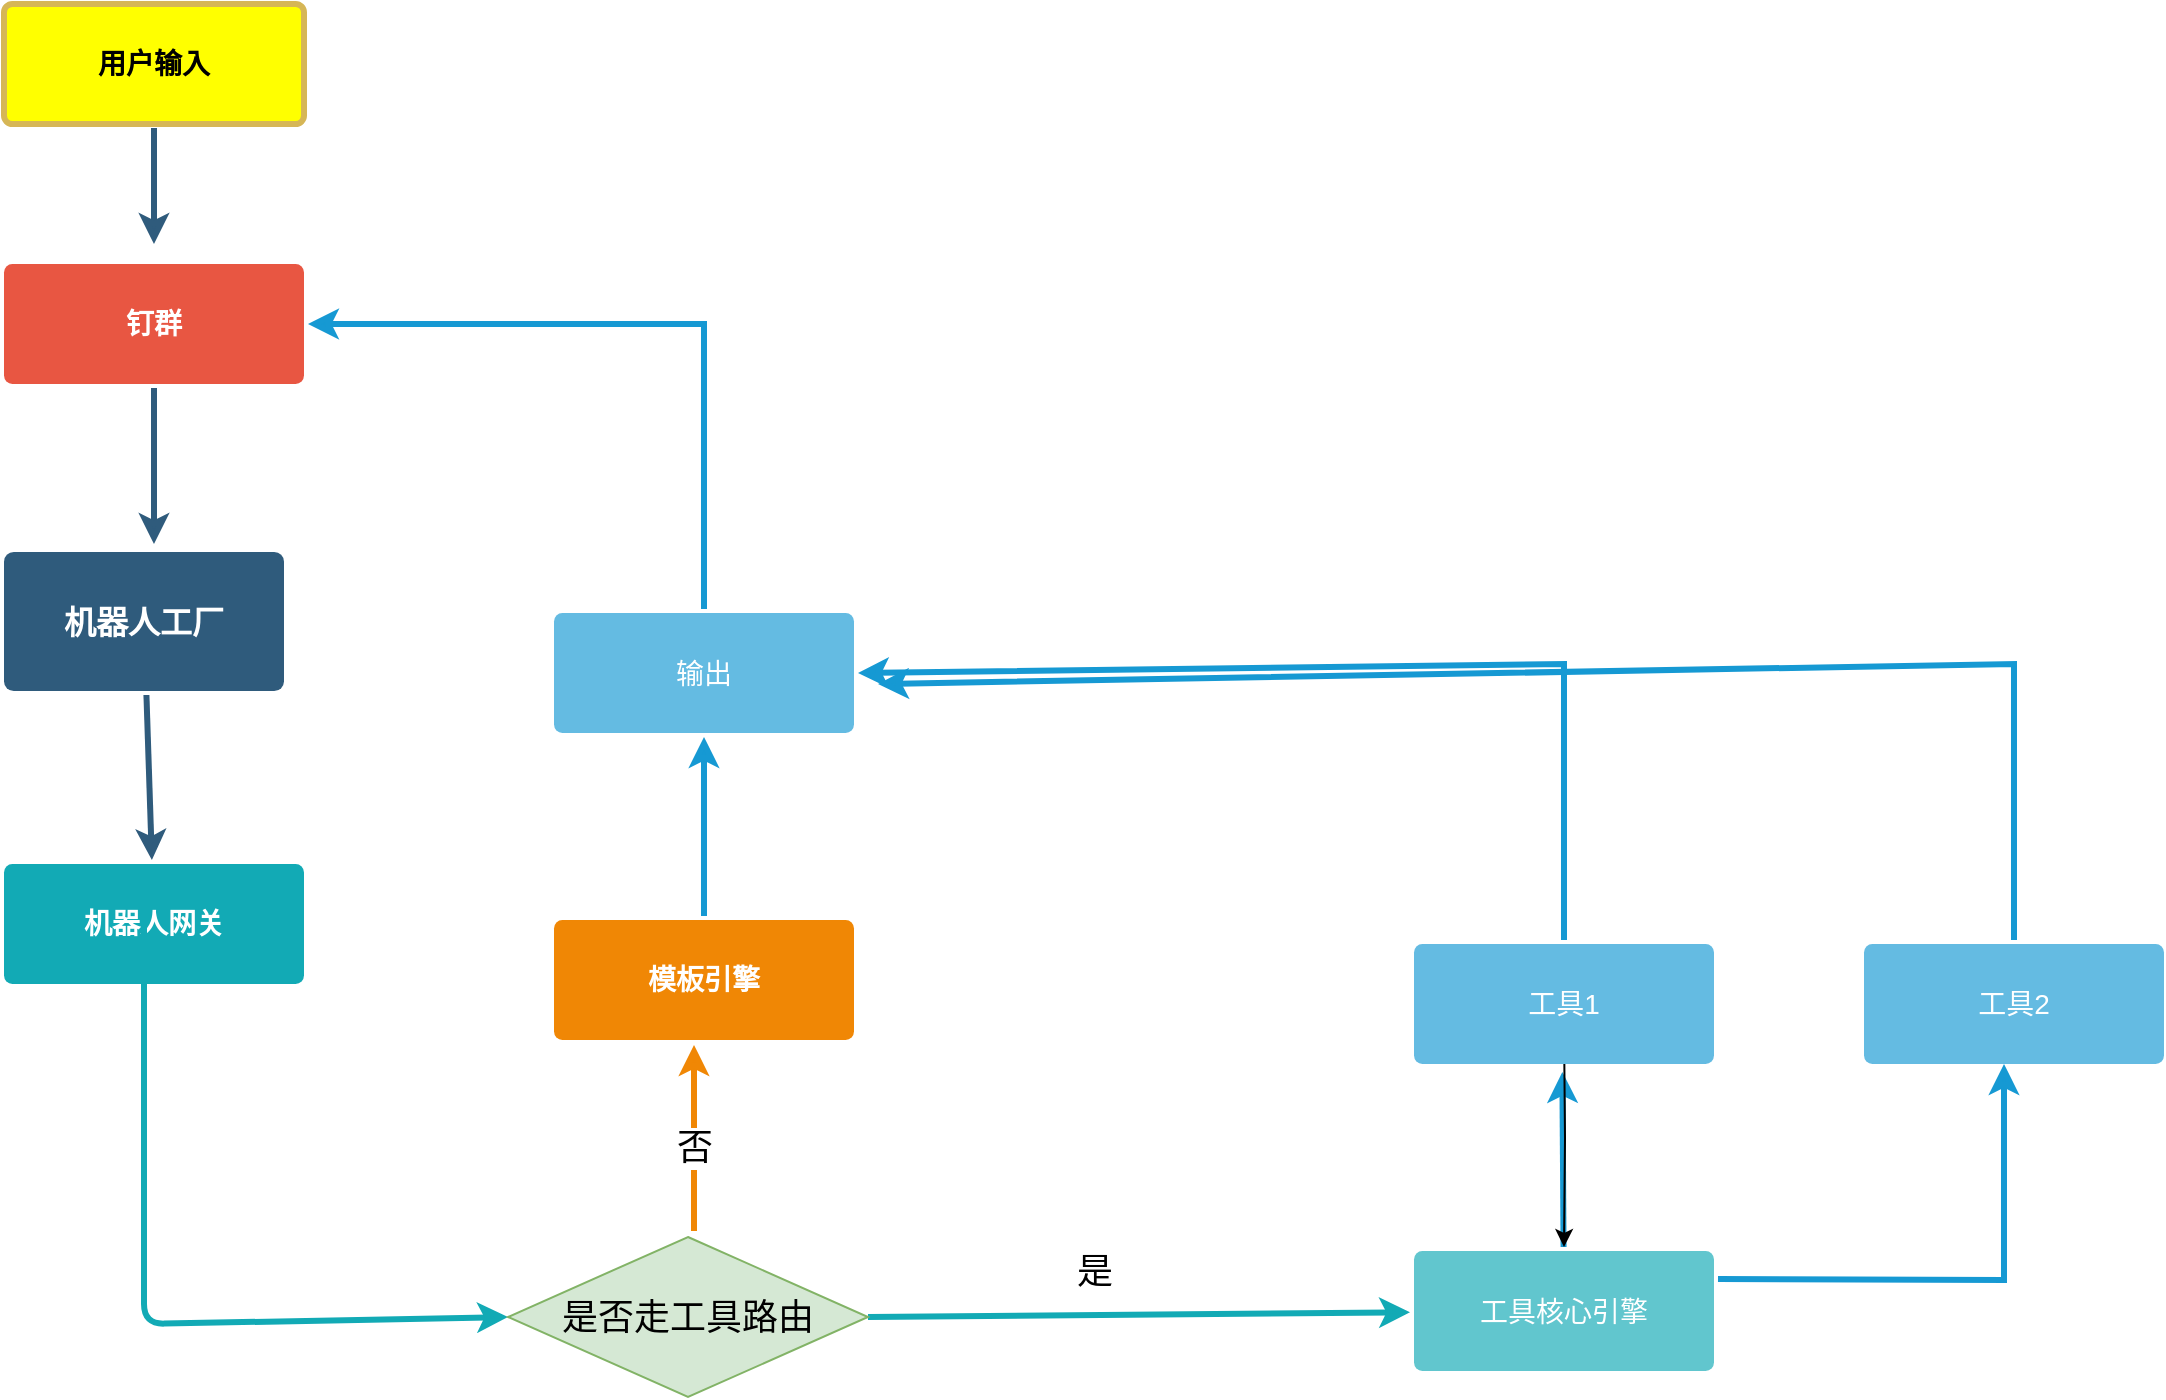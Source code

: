 <mxfile version="13.10.9" type="github">
  <diagram id="6a731a19-8d31-9384-78a2-239565b7b9f0" name="Page-1">
    <mxGraphModel dx="2527" dy="868" grid="1" gridSize="10" guides="1" tooltips="1" connect="1" arrows="1" fold="1" page="1" pageScale="1" pageWidth="1169" pageHeight="827" background="#ffffff" math="0" shadow="0">
      <root>
        <mxCell id="0" />
        <mxCell id="1" parent="0" />
        <mxCell id="1746" value="" style="edgeStyle=none;rounded=0;jumpStyle=none;html=1;shadow=0;labelBackgroundColor=none;startArrow=none;startFill=0;endArrow=classic;endFill=1;jettySize=auto;orthogonalLoop=1;strokeColor=#2F5B7C;strokeWidth=3;fontFamily=Helvetica;fontSize=16;fontColor=#23445D;spacing=5;" parent="1" source="1749" target="1771" edge="1">
          <mxGeometry relative="1" as="geometry" />
        </mxCell>
        <mxCell id="1748" value="" style="edgeStyle=none;rounded=0;jumpStyle=none;html=1;shadow=0;labelBackgroundColor=none;startArrow=none;startFill=0;endArrow=classic;endFill=1;jettySize=auto;orthogonalLoop=1;strokeColor=#2F5B7C;strokeWidth=3;fontFamily=Helvetica;fontSize=16;fontColor=#23445D;spacing=5;exitX=0.5;exitY=1;exitDx=0;exitDy=0;" parent="1" source="1753" edge="1">
          <mxGeometry relative="1" as="geometry">
            <mxPoint x="5" y="140" as="targetPoint" />
          </mxGeometry>
        </mxCell>
        <mxCell id="1749" value="机器人工厂" style="rounded=1;whiteSpace=wrap;html=1;shadow=0;labelBackgroundColor=none;strokeColor=none;strokeWidth=3;fillColor=#2F5B7C;fontFamily=Helvetica;fontSize=16;fontColor=#FFFFFF;align=center;fontStyle=1;spacing=5;arcSize=7;perimeterSpacing=2;" parent="1" vertex="1">
          <mxGeometry x="-70" y="294" width="140" height="69.5" as="geometry" />
        </mxCell>
        <mxCell id="1753" value="用户输入" style="rounded=1;whiteSpace=wrap;html=1;shadow=0;labelBackgroundColor=none;strokeColor=#d6b656;strokeWidth=3;fontFamily=Helvetica;fontSize=14;align=center;spacing=5;fontStyle=1;arcSize=7;perimeterSpacing=2;fillColor=#FFFF00;" parent="1" vertex="1">
          <mxGeometry x="-70" y="20" width="150" height="60" as="geometry" />
        </mxCell>
        <mxCell id="1757" value="" style="edgeStyle=none;rounded=0;jumpStyle=none;html=1;shadow=0;labelBackgroundColor=none;startArrow=none;startFill=0;endArrow=classic;endFill=1;jettySize=auto;orthogonalLoop=1;strokeColor=#1699D3;strokeWidth=3;fontFamily=Helvetica;fontSize=14;fontColor=#FFFFFF;spacing=5;exitX=0.5;exitY=0;exitDx=0;exitDy=0;entryX=0.5;entryY=1;entryDx=0;entryDy=0;" parent="1" source="1764" target="1763" edge="1">
          <mxGeometry relative="1" as="geometry">
            <mxPoint x="280" y="380" as="targetPoint" />
          </mxGeometry>
        </mxCell>
        <mxCell id="1759" value="" style="edgeStyle=none;rounded=0;jumpStyle=none;html=1;shadow=0;labelBackgroundColor=none;startArrow=none;startFill=0;endArrow=classic;endFill=1;jettySize=auto;orthogonalLoop=1;strokeColor=#1699D3;strokeWidth=3;fontFamily=Helvetica;fontSize=14;fontColor=#FFFFFF;spacing=5;entryX=1;entryY=0.5;entryDx=0;entryDy=0;exitX=0.5;exitY=0;exitDx=0;exitDy=0;" parent="1" source="1763" target="V7PQ7KTxHY3KjFlFR_GC-1786" edge="1">
          <mxGeometry relative="1" as="geometry">
            <mxPoint x="300" y="180" as="sourcePoint" />
            <mxPoint x="370" y="340" as="targetPoint" />
            <Array as="points">
              <mxPoint x="280" y="180" />
            </Array>
          </mxGeometry>
        </mxCell>
        <mxCell id="1763" value="输出" style="rounded=1;whiteSpace=wrap;html=1;shadow=0;labelBackgroundColor=none;strokeColor=none;strokeWidth=3;fillColor=#64bbe2;fontFamily=Helvetica;fontSize=14;fontColor=#FFFFFF;align=center;spacing=5;arcSize=7;perimeterSpacing=2;" parent="1" vertex="1">
          <mxGeometry x="205" y="324.5" width="150" height="60" as="geometry" />
        </mxCell>
        <mxCell id="1764" value="模板引擎" style="rounded=1;whiteSpace=wrap;html=1;shadow=0;labelBackgroundColor=none;strokeColor=none;strokeWidth=3;fillColor=#F08705;fontFamily=Helvetica;fontSize=14;fontColor=#FFFFFF;align=center;spacing=5;fontStyle=1;arcSize=7;perimeterSpacing=2;" parent="1" vertex="1">
          <mxGeometry x="205" y="478" width="150" height="60" as="geometry" />
        </mxCell>
        <mxCell id="1771" value="机器人网关" style="rounded=1;whiteSpace=wrap;html=1;shadow=0;labelBackgroundColor=none;strokeColor=none;strokeWidth=3;fillColor=#12aab5;fontFamily=Helvetica;fontSize=14;fontColor=#FFFFFF;align=center;spacing=5;fontStyle=1;arcSize=7;perimeterSpacing=2;" parent="1" vertex="1">
          <mxGeometry x="-70" y="450.0" width="150" height="60" as="geometry" />
        </mxCell>
        <mxCell id="1773" value="" style="edgeStyle=none;rounded=1;jumpStyle=none;html=1;shadow=0;labelBackgroundColor=none;startArrow=none;startFill=0;jettySize=auto;orthogonalLoop=1;strokeColor=#12AAB5;strokeWidth=3;fontFamily=Helvetica;fontSize=14;fontColor=#FFFFFF;spacing=5;fontStyle=1;fillColor=#b0e3e6;entryX=0;entryY=0.5;entryDx=0;entryDy=0;" parent="1" target="V7PQ7KTxHY3KjFlFR_GC-1780" edge="1">
          <mxGeometry relative="1" as="geometry">
            <mxPoint y="475" as="sourcePoint" />
            <mxPoint x="690" y="420" as="targetPoint" />
            <Array as="points">
              <mxPoint y="680" />
            </Array>
          </mxGeometry>
        </mxCell>
        <mxCell id="1774" value="工具核心引擎" style="rounded=1;whiteSpace=wrap;html=1;shadow=0;labelBackgroundColor=none;strokeColor=none;strokeWidth=3;fillColor=#61c6ce;fontFamily=Helvetica;fontSize=14;fontColor=#FFFFFF;align=center;spacing=5;fontStyle=0;arcSize=7;perimeterSpacing=2;" parent="1" vertex="1">
          <mxGeometry x="635" y="643.5" width="150" height="60" as="geometry" />
        </mxCell>
        <mxCell id="1775" value="" style="edgeStyle=none;rounded=1;jumpStyle=none;html=1;shadow=0;labelBackgroundColor=none;startArrow=none;startFill=0;jettySize=auto;orthogonalLoop=1;strokeColor=#12AAB5;strokeWidth=3;fontFamily=Helvetica;fontSize=14;fontColor=#FFFFFF;spacing=5;fontStyle=1;fillColor=#b0e3e6;exitX=1;exitY=0.5;exitDx=0;exitDy=0;" parent="1" source="V7PQ7KTxHY3KjFlFR_GC-1780" target="1774" edge="1">
          <mxGeometry relative="1" as="geometry" />
        </mxCell>
        <mxCell id="V7PQ7KTxHY3KjFlFR_GC-1780" value="&lt;font style=&quot;font-size: 18px&quot;&gt;是否走工具路由&lt;/font&gt;" style="rhombus;whiteSpace=wrap;html=1;fillColor=#d5e8d4;strokeColor=#82b366;" vertex="1" parent="1">
          <mxGeometry x="182" y="636.5" width="180" height="80" as="geometry" />
        </mxCell>
        <mxCell id="V7PQ7KTxHY3KjFlFR_GC-1783" value="" style="edgeStyle=none;rounded=0;jumpStyle=none;html=1;shadow=0;labelBackgroundColor=none;startArrow=none;startFill=0;endArrow=classic;endFill=1;jettySize=auto;orthogonalLoop=1;strokeColor=#F08705;strokeWidth=3;fontFamily=Helvetica;fontSize=14;fontColor=#FFFFFF;spacing=5;" edge="1" parent="1">
          <mxGeometry relative="1" as="geometry">
            <mxPoint x="275" y="633.5" as="sourcePoint" />
            <mxPoint x="275" y="540.5" as="targetPoint" />
          </mxGeometry>
        </mxCell>
        <mxCell id="V7PQ7KTxHY3KjFlFR_GC-1785" value="&lt;font style=&quot;font-size: 18px&quot;&gt;否&lt;/font&gt;" style="edgeLabel;html=1;align=center;verticalAlign=middle;resizable=0;points=[];" vertex="1" connectable="0" parent="V7PQ7KTxHY3KjFlFR_GC-1783">
          <mxGeometry x="-0.101" relative="1" as="geometry">
            <mxPoint as="offset" />
          </mxGeometry>
        </mxCell>
        <mxCell id="V7PQ7KTxHY3KjFlFR_GC-1784" value="&lt;font style=&quot;font-size: 18px&quot;&gt;是&lt;/font&gt;" style="text;html=1;align=center;verticalAlign=middle;resizable=0;points=[];autosize=1;" vertex="1" parent="1">
          <mxGeometry x="460" y="643.5" width="30" height="20" as="geometry" />
        </mxCell>
        <mxCell id="V7PQ7KTxHY3KjFlFR_GC-1786" value="钉群" style="rounded=1;whiteSpace=wrap;html=1;shadow=0;labelBackgroundColor=none;strokeColor=none;strokeWidth=3;fillColor=#e85642;fontFamily=Helvetica;fontSize=14;fontColor=#FFFFFF;align=center;spacing=5;fontStyle=1;arcSize=7;perimeterSpacing=2;" vertex="1" parent="1">
          <mxGeometry x="-70" y="150" width="150" height="60" as="geometry" />
        </mxCell>
        <mxCell id="V7PQ7KTxHY3KjFlFR_GC-1787" value="" style="edgeStyle=none;rounded=0;jumpStyle=none;html=1;shadow=0;labelBackgroundColor=none;startArrow=none;startFill=0;endArrow=classic;endFill=1;jettySize=auto;orthogonalLoop=1;strokeColor=#2F5B7C;strokeWidth=3;fontFamily=Helvetica;fontSize=16;fontColor=#23445D;spacing=5;exitX=0.5;exitY=1;exitDx=0;exitDy=0;" edge="1" parent="1" source="V7PQ7KTxHY3KjFlFR_GC-1786">
          <mxGeometry relative="1" as="geometry">
            <mxPoint x="11.329" y="351.5" as="sourcePoint" />
            <mxPoint x="5" y="290" as="targetPoint" />
          </mxGeometry>
        </mxCell>
        <mxCell id="V7PQ7KTxHY3KjFlFR_GC-1788" value="" style="edgeStyle=none;rounded=0;jumpStyle=none;html=1;shadow=0;labelBackgroundColor=none;startArrow=none;startFill=0;endArrow=classic;endFill=1;jettySize=auto;orthogonalLoop=1;strokeColor=#1699D3;strokeWidth=3;fontFamily=Helvetica;fontSize=14;fontColor=#FFFFFF;spacing=5;entryX=1;entryY=0.5;entryDx=0;entryDy=0;exitX=0.5;exitY=0;exitDx=0;exitDy=0;" edge="1" parent="1" source="V7PQ7KTxHY3KjFlFR_GC-1792" target="1763">
          <mxGeometry relative="1" as="geometry">
            <mxPoint x="710" y="420" as="sourcePoint" />
            <mxPoint x="710" y="410" as="targetPoint" />
            <Array as="points">
              <mxPoint x="710" y="350" />
            </Array>
          </mxGeometry>
        </mxCell>
        <mxCell id="V7PQ7KTxHY3KjFlFR_GC-1790" value="" style="edgeStyle=none;rounded=0;jumpStyle=none;html=1;shadow=0;labelBackgroundColor=none;startArrow=none;startFill=0;endArrow=classic;endFill=1;jettySize=auto;orthogonalLoop=1;strokeColor=#1699D3;strokeWidth=3;fontFamily=Helvetica;fontSize=14;fontColor=#FFFFFF;spacing=5;entryX=0.5;entryY=1;entryDx=0;entryDy=0;" edge="1" parent="1" source="1774">
          <mxGeometry relative="1" as="geometry">
            <mxPoint x="709.17" y="643.5" as="sourcePoint" />
            <mxPoint x="709.17" y="554" as="targetPoint" />
          </mxGeometry>
        </mxCell>
        <mxCell id="V7PQ7KTxHY3KjFlFR_GC-1791" value="" style="edgeStyle=none;rounded=0;jumpStyle=none;html=1;shadow=0;labelBackgroundColor=none;startArrow=none;startFill=0;endArrow=classic;endFill=1;jettySize=auto;orthogonalLoop=1;strokeColor=#1699D3;strokeWidth=3;fontFamily=Helvetica;fontSize=14;fontColor=#FFFFFF;spacing=5;exitX=1;exitY=0.25;exitDx=0;exitDy=0;" edge="1" parent="1" source="1774">
          <mxGeometry relative="1" as="geometry">
            <mxPoint x="720" y="640" as="sourcePoint" />
            <mxPoint x="930" y="550" as="targetPoint" />
            <Array as="points">
              <mxPoint x="930" y="658" />
            </Array>
          </mxGeometry>
        </mxCell>
        <mxCell id="V7PQ7KTxHY3KjFlFR_GC-1793" value="" style="edgeStyle=orthogonalEdgeStyle;rounded=0;orthogonalLoop=1;jettySize=auto;html=1;" edge="1" parent="1" target="1774">
          <mxGeometry relative="1" as="geometry">
            <mxPoint x="710" y="530" as="sourcePoint" />
          </mxGeometry>
        </mxCell>
        <mxCell id="V7PQ7KTxHY3KjFlFR_GC-1792" value="工具1" style="rounded=1;whiteSpace=wrap;html=1;shadow=0;labelBackgroundColor=none;strokeColor=none;strokeWidth=3;fillColor=#64bbe2;fontFamily=Helvetica;fontSize=14;fontColor=#FFFFFF;align=center;spacing=5;arcSize=7;perimeterSpacing=2;" vertex="1" parent="1">
          <mxGeometry x="635" y="490" width="150" height="60" as="geometry" />
        </mxCell>
        <mxCell id="V7PQ7KTxHY3KjFlFR_GC-1794" value="工具2" style="rounded=1;whiteSpace=wrap;html=1;shadow=0;labelBackgroundColor=none;strokeColor=none;strokeWidth=3;fillColor=#64bbe2;fontFamily=Helvetica;fontSize=14;fontColor=#FFFFFF;align=center;spacing=5;arcSize=7;perimeterSpacing=2;" vertex="1" parent="1">
          <mxGeometry x="860" y="490" width="150" height="60" as="geometry" />
        </mxCell>
        <mxCell id="V7PQ7KTxHY3KjFlFR_GC-1795" value="" style="edgeStyle=none;rounded=0;jumpStyle=none;html=1;shadow=0;labelBackgroundColor=none;startArrow=none;startFill=0;endArrow=classic;endFill=1;jettySize=auto;orthogonalLoop=1;strokeColor=#1699D3;strokeWidth=3;fontFamily=Helvetica;fontSize=14;fontColor=#FFFFFF;spacing=5;exitX=0.5;exitY=0;exitDx=0;exitDy=0;" edge="1" parent="1" source="V7PQ7KTxHY3KjFlFR_GC-1794">
          <mxGeometry relative="1" as="geometry">
            <mxPoint x="720" y="498" as="sourcePoint" />
            <mxPoint x="367" y="360" as="targetPoint" />
            <Array as="points">
              <mxPoint x="935" y="350" />
            </Array>
          </mxGeometry>
        </mxCell>
      </root>
    </mxGraphModel>
  </diagram>
</mxfile>
